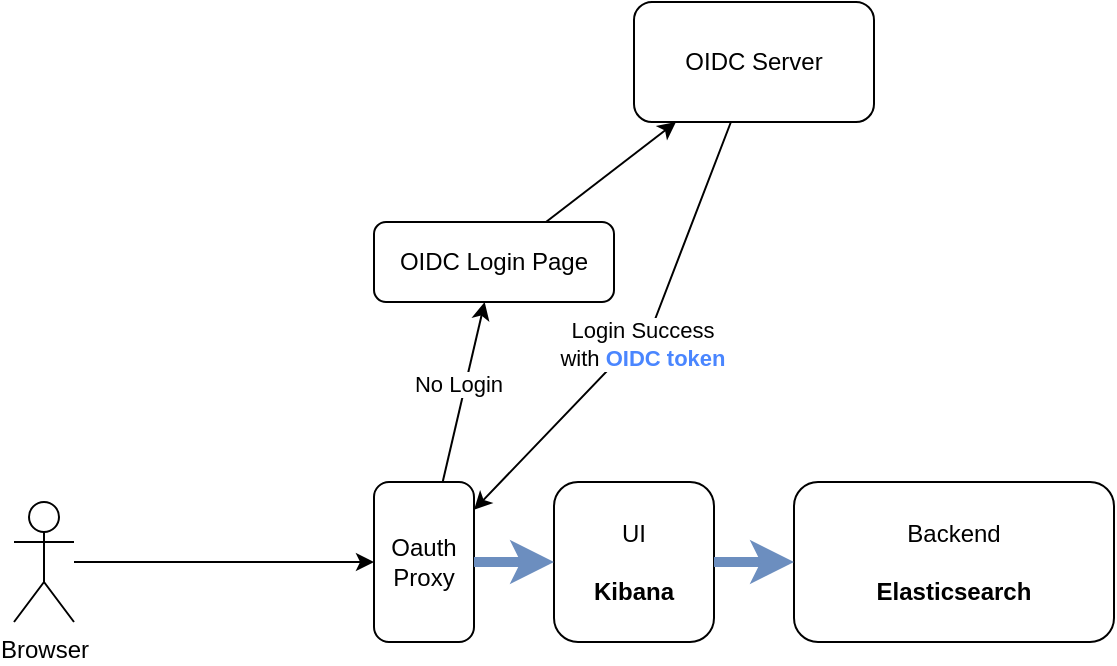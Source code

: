 <mxfile version="22.1.18" type="device">
  <diagram name="第 1 页" id="4DAZgWkxQ5z-zWdYElK5">
    <mxGraphModel dx="821" dy="416" grid="1" gridSize="10" guides="1" tooltips="1" connect="1" arrows="1" fold="1" page="1" pageScale="1" pageWidth="827" pageHeight="1169" math="0" shadow="0">
      <root>
        <mxCell id="0" />
        <mxCell id="1" parent="0" />
        <mxCell id="uukZPYiRbafD88AXiybu-1" value="Browser" style="shape=umlActor;verticalLabelPosition=bottom;verticalAlign=top;html=1;outlineConnect=0;" vertex="1" parent="1">
          <mxGeometry x="100" y="260" width="30" height="60" as="geometry" />
        </mxCell>
        <mxCell id="uukZPYiRbafD88AXiybu-2" value="UI&lt;br&gt;&lt;br&gt;&lt;b&gt;Kibana&lt;/b&gt;" style="rounded=1;whiteSpace=wrap;html=1;" vertex="1" parent="1">
          <mxGeometry x="370" y="250" width="80" height="80" as="geometry" />
        </mxCell>
        <mxCell id="uukZPYiRbafD88AXiybu-3" value="Oauth&lt;br&gt;Proxy" style="rounded=1;whiteSpace=wrap;html=1;" vertex="1" parent="1">
          <mxGeometry x="280" y="250" width="50" height="80" as="geometry" />
        </mxCell>
        <mxCell id="uukZPYiRbafD88AXiybu-4" value="" style="endArrow=classic;html=1;rounded=0;" edge="1" parent="1" source="uukZPYiRbafD88AXiybu-1" target="uukZPYiRbafD88AXiybu-3">
          <mxGeometry width="50" height="50" relative="1" as="geometry">
            <mxPoint x="370" y="350" as="sourcePoint" />
            <mxPoint x="420" y="300" as="targetPoint" />
          </mxGeometry>
        </mxCell>
        <mxCell id="uukZPYiRbafD88AXiybu-5" value="" style="endArrow=classic;html=1;rounded=0;exitX=1;exitY=0.5;exitDx=0;exitDy=0;entryX=0;entryY=0.5;entryDx=0;entryDy=0;fillColor=#dae8fc;strokeColor=#6c8ebf;strokeWidth=5;" edge="1" parent="1" source="uukZPYiRbafD88AXiybu-3" target="uukZPYiRbafD88AXiybu-2">
          <mxGeometry width="50" height="50" relative="1" as="geometry">
            <mxPoint x="370" y="350" as="sourcePoint" />
            <mxPoint x="420" y="300" as="targetPoint" />
          </mxGeometry>
        </mxCell>
        <mxCell id="uukZPYiRbafD88AXiybu-6" value="Backend&lt;br&gt;&lt;br&gt;&lt;b&gt;Elasticsearch&lt;/b&gt;" style="rounded=1;whiteSpace=wrap;html=1;" vertex="1" parent="1">
          <mxGeometry x="490" y="250" width="160" height="80" as="geometry" />
        </mxCell>
        <mxCell id="uukZPYiRbafD88AXiybu-7" value="" style="endArrow=classic;html=1;rounded=0;exitX=1;exitY=0.5;exitDx=0;exitDy=0;entryX=0;entryY=0.5;entryDx=0;entryDy=0;fillColor=#dae8fc;strokeColor=#6c8ebf;strokeWidth=5;" edge="1" parent="1" source="uukZPYiRbafD88AXiybu-2" target="uukZPYiRbafD88AXiybu-6">
          <mxGeometry width="50" height="50" relative="1" as="geometry">
            <mxPoint x="500" y="350" as="sourcePoint" />
            <mxPoint x="550" y="300" as="targetPoint" />
            <Array as="points" />
          </mxGeometry>
        </mxCell>
        <mxCell id="uukZPYiRbafD88AXiybu-8" value="OIDC Login Page" style="rounded=1;whiteSpace=wrap;html=1;" vertex="1" parent="1">
          <mxGeometry x="280" y="120" width="120" height="40" as="geometry" />
        </mxCell>
        <mxCell id="uukZPYiRbafD88AXiybu-9" value="" style="endArrow=classic;html=1;rounded=0;" edge="1" parent="1" source="uukZPYiRbafD88AXiybu-3" target="uukZPYiRbafD88AXiybu-8">
          <mxGeometry width="50" height="50" relative="1" as="geometry">
            <mxPoint x="340" y="300" as="sourcePoint" />
            <mxPoint x="380" y="300" as="targetPoint" />
          </mxGeometry>
        </mxCell>
        <mxCell id="uukZPYiRbafD88AXiybu-10" value="No Login" style="edgeLabel;html=1;align=center;verticalAlign=middle;resizable=0;points=[];" vertex="1" connectable="0" parent="uukZPYiRbafD88AXiybu-9">
          <mxGeometry x="0.46" relative="1" as="geometry">
            <mxPoint x="-8" y="16" as="offset" />
          </mxGeometry>
        </mxCell>
        <mxCell id="uukZPYiRbafD88AXiybu-12" value="OIDC Server" style="rounded=1;whiteSpace=wrap;html=1;" vertex="1" parent="1">
          <mxGeometry x="410" y="10" width="120" height="60" as="geometry" />
        </mxCell>
        <mxCell id="uukZPYiRbafD88AXiybu-13" value="" style="endArrow=classic;html=1;rounded=0;" edge="1" parent="1" source="uukZPYiRbafD88AXiybu-8" target="uukZPYiRbafD88AXiybu-12">
          <mxGeometry width="50" height="50" relative="1" as="geometry">
            <mxPoint x="500" y="220" as="sourcePoint" />
            <mxPoint x="550" y="170" as="targetPoint" />
          </mxGeometry>
        </mxCell>
        <mxCell id="uukZPYiRbafD88AXiybu-14" value="" style="endArrow=classic;html=1;rounded=0;" edge="1" parent="1" source="uukZPYiRbafD88AXiybu-12" target="uukZPYiRbafD88AXiybu-3">
          <mxGeometry width="50" height="50" relative="1" as="geometry">
            <mxPoint x="500" y="220" as="sourcePoint" />
            <mxPoint x="550" y="170" as="targetPoint" />
            <Array as="points">
              <mxPoint x="420" y="170" />
            </Array>
          </mxGeometry>
        </mxCell>
        <mxCell id="uukZPYiRbafD88AXiybu-15" value="Login Success&lt;br&gt;with &lt;b&gt;&lt;font color=&quot;#4a86ff&quot;&gt;OIDC token&lt;/font&gt;&lt;/b&gt;" style="edgeLabel;html=1;align=center;verticalAlign=middle;resizable=0;points=[];" vertex="1" connectable="0" parent="uukZPYiRbafD88AXiybu-14">
          <mxGeometry x="-0.19" y="2" relative="1" as="geometry">
            <mxPoint x="-12" y="20" as="offset" />
          </mxGeometry>
        </mxCell>
      </root>
    </mxGraphModel>
  </diagram>
</mxfile>
